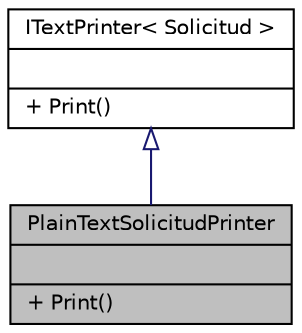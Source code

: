 digraph "PlainTextSolicitudPrinter"
{
 // INTERACTIVE_SVG=YES
 // LATEX_PDF_SIZE
  edge [fontname="Helvetica",fontsize="10",labelfontname="Helvetica",labelfontsize="10"];
  node [fontname="Helvetica",fontsize="10",shape=record];
  Node1 [label="{PlainTextSolicitudPrinter\n||+ Print()\l}",height=0.2,width=0.4,color="black", fillcolor="grey75", style="filled", fontcolor="black",tooltip=" "];
  Node2 -> Node1 [dir="back",color="midnightblue",fontsize="10",style="solid",arrowtail="onormal",fontname="Helvetica"];
  Node2 [label="{ITextPrinter\< Solicitud \>\n||+ Print()\l}",height=0.2,width=0.4,color="black", fillcolor="white", style="filled",URL="$interfaceITextPrinter.html",tooltip=" "];
}
